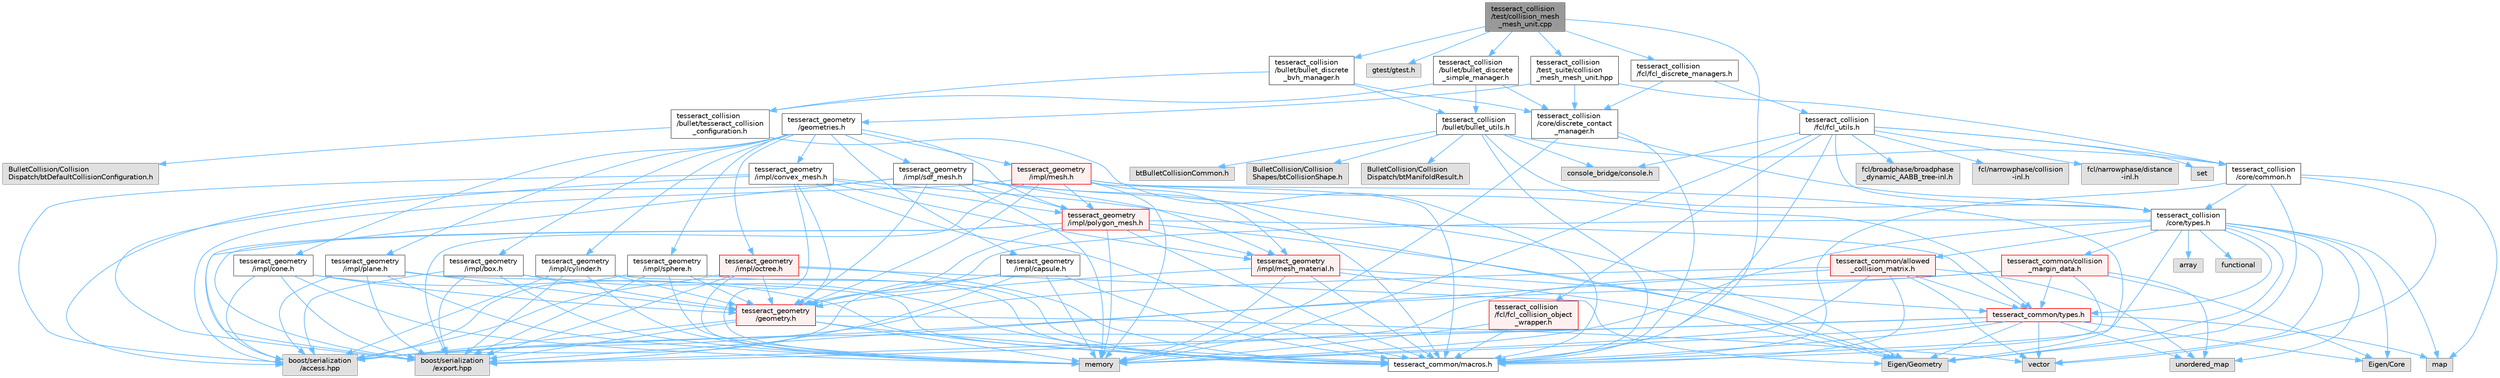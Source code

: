 digraph "tesseract_collision/test/collision_mesh_mesh_unit.cpp"
{
 // LATEX_PDF_SIZE
  bgcolor="transparent";
  edge [fontname=Helvetica,fontsize=10,labelfontname=Helvetica,labelfontsize=10];
  node [fontname=Helvetica,fontsize=10,shape=box,height=0.2,width=0.4];
  Node1 [label="tesseract_collision\l/test/collision_mesh\l_mesh_unit.cpp",height=0.2,width=0.4,color="gray40", fillcolor="grey60", style="filled", fontcolor="black",tooltip=" "];
  Node1 -> Node2 [color="steelblue1",style="solid"];
  Node2 [label="tesseract_common/macros.h",height=0.2,width=0.4,color="grey40", fillcolor="white", style="filled",URL="$de/d3c/macros_8h.html",tooltip="Common Tesseract Macros."];
  Node1 -> Node3 [color="steelblue1",style="solid"];
  Node3 [label="gtest/gtest.h",height=0.2,width=0.4,color="grey60", fillcolor="#E0E0E0", style="filled",tooltip=" "];
  Node1 -> Node4 [color="steelblue1",style="solid"];
  Node4 [label="tesseract_collision\l/test_suite/collision\l_mesh_mesh_unit.hpp",height=0.2,width=0.4,color="grey40", fillcolor="white", style="filled",URL="$da/dd9/collision__mesh__mesh__unit_8hpp.html",tooltip=" "];
  Node4 -> Node5 [color="steelblue1",style="solid"];
  Node5 [label="tesseract_collision\l/core/discrete_contact\l_manager.h",height=0.2,width=0.4,color="grey40", fillcolor="white", style="filled",URL="$db/d35/discrete__contact__manager_8h.html",tooltip="This is the discrete contact manager base class."];
  Node5 -> Node2 [color="steelblue1",style="solid"];
  Node5 -> Node6 [color="steelblue1",style="solid"];
  Node6 [label="memory",height=0.2,width=0.4,color="grey60", fillcolor="#E0E0E0", style="filled",tooltip=" "];
  Node5 -> Node7 [color="steelblue1",style="solid"];
  Node7 [label="tesseract_collision\l/core/types.h",height=0.2,width=0.4,color="grey40", fillcolor="white", style="filled",URL="$d3/db3/tesseract__collision_2core_2include_2tesseract__collision_2core_2types_8h.html",tooltip="Tesseracts Collision Common Types."];
  Node7 -> Node2 [color="steelblue1",style="solid"];
  Node7 -> Node8 [color="steelblue1",style="solid"];
  Node8 [label="Eigen/Core",height=0.2,width=0.4,color="grey60", fillcolor="#E0E0E0", style="filled",tooltip=" "];
  Node7 -> Node9 [color="steelblue1",style="solid"];
  Node9 [label="Eigen/Geometry",height=0.2,width=0.4,color="grey60", fillcolor="#E0E0E0", style="filled",tooltip=" "];
  Node7 -> Node10 [color="steelblue1",style="solid"];
  Node10 [label="vector",height=0.2,width=0.4,color="grey60", fillcolor="#E0E0E0", style="filled",tooltip=" "];
  Node7 -> Node6 [color="steelblue1",style="solid"];
  Node7 -> Node11 [color="steelblue1",style="solid"];
  Node11 [label="map",height=0.2,width=0.4,color="grey60", fillcolor="#E0E0E0", style="filled",tooltip=" "];
  Node7 -> Node12 [color="steelblue1",style="solid"];
  Node12 [label="array",height=0.2,width=0.4,color="grey60", fillcolor="#E0E0E0", style="filled",tooltip=" "];
  Node7 -> Node13 [color="steelblue1",style="solid"];
  Node13 [label="unordered_map",height=0.2,width=0.4,color="grey60", fillcolor="#E0E0E0", style="filled",tooltip=" "];
  Node7 -> Node14 [color="steelblue1",style="solid"];
  Node14 [label="functional",height=0.2,width=0.4,color="grey60", fillcolor="#E0E0E0", style="filled",tooltip=" "];
  Node7 -> Node15 [color="steelblue1",style="solid"];
  Node15 [label="tesseract_geometry\l/geometry.h",height=0.2,width=0.4,color="red", fillcolor="#FFF0F0", style="filled",URL="$d0/da6/tesseract__geometry_2include_2tesseract__geometry_2geometry_8h.html",tooltip="Tesseract Geometries."];
  Node15 -> Node2 [color="steelblue1",style="solid"];
  Node15 -> Node16 [color="steelblue1",style="solid"];
  Node16 [label="boost/serialization\l/access.hpp",height=0.2,width=0.4,color="grey60", fillcolor="#E0E0E0", style="filled",tooltip=" "];
  Node15 -> Node17 [color="steelblue1",style="solid"];
  Node17 [label="boost/serialization\l/export.hpp",height=0.2,width=0.4,color="grey60", fillcolor="#E0E0E0", style="filled",tooltip=" "];
  Node15 -> Node6 [color="steelblue1",style="solid"];
  Node15 -> Node10 [color="steelblue1",style="solid"];
  Node7 -> Node20 [color="steelblue1",style="solid"];
  Node20 [label="tesseract_common/types.h",height=0.2,width=0.4,color="red", fillcolor="#FFF0F0", style="filled",URL="$dd/ddb/tesseract__common_2include_2tesseract__common_2types_8h.html",tooltip="Common Tesseract Types."];
  Node20 -> Node2 [color="steelblue1",style="solid"];
  Node20 -> Node16 [color="steelblue1",style="solid"];
  Node20 -> Node8 [color="steelblue1",style="solid"];
  Node20 -> Node9 [color="steelblue1",style="solid"];
  Node20 -> Node10 [color="steelblue1",style="solid"];
  Node20 -> Node6 [color="steelblue1",style="solid"];
  Node20 -> Node11 [color="steelblue1",style="solid"];
  Node20 -> Node13 [color="steelblue1",style="solid"];
  Node20 -> Node17 [color="steelblue1",style="solid"];
  Node7 -> Node25 [color="steelblue1",style="solid"];
  Node25 [label="tesseract_common/collision\l_margin_data.h",height=0.2,width=0.4,color="red", fillcolor="#FFF0F0", style="filled",URL="$d4/da8/collision__margin__data_8h.html",tooltip="This is used to store collision margin information."];
  Node25 -> Node2 [color="steelblue1",style="solid"];
  Node25 -> Node16 [color="steelblue1",style="solid"];
  Node25 -> Node8 [color="steelblue1",style="solid"];
  Node25 -> Node13 [color="steelblue1",style="solid"];
  Node25 -> Node20 [color="steelblue1",style="solid"];
  Node25 -> Node17 [color="steelblue1",style="solid"];
  Node7 -> Node33 [color="steelblue1",style="solid"];
  Node33 [label="tesseract_common/allowed\l_collision_matrix.h",height=0.2,width=0.4,color="red", fillcolor="#FFF0F0", style="filled",URL="$d2/d01/allowed__collision__matrix_8h.html",tooltip=" "];
  Node33 -> Node2 [color="steelblue1",style="solid"];
  Node33 -> Node16 [color="steelblue1",style="solid"];
  Node33 -> Node10 [color="steelblue1",style="solid"];
  Node33 -> Node6 [color="steelblue1",style="solid"];
  Node33 -> Node13 [color="steelblue1",style="solid"];
  Node33 -> Node20 [color="steelblue1",style="solid"];
  Node33 -> Node17 [color="steelblue1",style="solid"];
  Node4 -> Node35 [color="steelblue1",style="solid"];
  Node35 [label="tesseract_collision\l/core/common.h",height=0.2,width=0.4,color="grey40", fillcolor="white", style="filled",URL="$dc/d54/common_8h.html",tooltip="This is a collection of common methods."];
  Node35 -> Node2 [color="steelblue1",style="solid"];
  Node35 -> Node11 [color="steelblue1",style="solid"];
  Node35 -> Node10 [color="steelblue1",style="solid"];
  Node35 -> Node9 [color="steelblue1",style="solid"];
  Node35 -> Node7 [color="steelblue1",style="solid"];
  Node4 -> Node36 [color="steelblue1",style="solid"];
  Node36 [label="tesseract_geometry\l/geometries.h",height=0.2,width=0.4,color="grey40", fillcolor="white", style="filled",URL="$d4/ddb/geometries_8h.html",tooltip="Tesseract Geometries."];
  Node36 -> Node37 [color="steelblue1",style="solid"];
  Node37 [label="tesseract_geometry\l/impl/box.h",height=0.2,width=0.4,color="grey40", fillcolor="white", style="filled",URL="$df/d9e/tesseract__geometry_2include_2tesseract__geometry_2impl_2box_8h.html",tooltip="Tesseract Box Geometry."];
  Node37 -> Node2 [color="steelblue1",style="solid"];
  Node37 -> Node16 [color="steelblue1",style="solid"];
  Node37 -> Node17 [color="steelblue1",style="solid"];
  Node37 -> Node6 [color="steelblue1",style="solid"];
  Node37 -> Node15 [color="steelblue1",style="solid"];
  Node36 -> Node38 [color="steelblue1",style="solid"];
  Node38 [label="tesseract_geometry\l/impl/capsule.h",height=0.2,width=0.4,color="grey40", fillcolor="white", style="filled",URL="$d8/d2b/tesseract__geometry_2include_2tesseract__geometry_2impl_2capsule_8h.html",tooltip="Tesseract Capsule Geometry."];
  Node38 -> Node2 [color="steelblue1",style="solid"];
  Node38 -> Node16 [color="steelblue1",style="solid"];
  Node38 -> Node17 [color="steelblue1",style="solid"];
  Node38 -> Node6 [color="steelblue1",style="solid"];
  Node38 -> Node15 [color="steelblue1",style="solid"];
  Node36 -> Node39 [color="steelblue1",style="solid"];
  Node39 [label="tesseract_geometry\l/impl/cone.h",height=0.2,width=0.4,color="grey40", fillcolor="white", style="filled",URL="$dc/df2/tesseract__geometry_2include_2tesseract__geometry_2impl_2cone_8h.html",tooltip="Tesseract Cone Geometry."];
  Node39 -> Node2 [color="steelblue1",style="solid"];
  Node39 -> Node16 [color="steelblue1",style="solid"];
  Node39 -> Node17 [color="steelblue1",style="solid"];
  Node39 -> Node6 [color="steelblue1",style="solid"];
  Node39 -> Node15 [color="steelblue1",style="solid"];
  Node36 -> Node40 [color="steelblue1",style="solid"];
  Node40 [label="tesseract_geometry\l/impl/convex_mesh.h",height=0.2,width=0.4,color="grey40", fillcolor="white", style="filled",URL="$de/dd2/tesseract__geometry_2include_2tesseract__geometry_2impl_2convex__mesh_8h.html",tooltip="Tesseract Convex Mesh Geometry."];
  Node40 -> Node2 [color="steelblue1",style="solid"];
  Node40 -> Node16 [color="steelblue1",style="solid"];
  Node40 -> Node17 [color="steelblue1",style="solid"];
  Node40 -> Node9 [color="steelblue1",style="solid"];
  Node40 -> Node6 [color="steelblue1",style="solid"];
  Node40 -> Node15 [color="steelblue1",style="solid"];
  Node40 -> Node41 [color="steelblue1",style="solid"];
  Node41 [label="tesseract_geometry\l/impl/mesh_material.h",height=0.2,width=0.4,color="red", fillcolor="#FFF0F0", style="filled",URL="$df/d8e/mesh__material_8h.html",tooltip="Tesseract Mesh Material read from a mesh file."];
  Node41 -> Node2 [color="steelblue1",style="solid"];
  Node41 -> Node9 [color="steelblue1",style="solid"];
  Node41 -> Node6 [color="steelblue1",style="solid"];
  Node41 -> Node15 [color="steelblue1",style="solid"];
  Node41 -> Node20 [color="steelblue1",style="solid"];
  Node40 -> Node43 [color="steelblue1",style="solid"];
  Node43 [label="tesseract_geometry\l/impl/polygon_mesh.h",height=0.2,width=0.4,color="red", fillcolor="#FFF0F0", style="filled",URL="$d2/deb/polygon__mesh_8h.html",tooltip="Tesseract Polygon Mesh Geometry."];
  Node43 -> Node2 [color="steelblue1",style="solid"];
  Node43 -> Node16 [color="steelblue1",style="solid"];
  Node43 -> Node17 [color="steelblue1",style="solid"];
  Node43 -> Node9 [color="steelblue1",style="solid"];
  Node43 -> Node6 [color="steelblue1",style="solid"];
  Node43 -> Node20 [color="steelblue1",style="solid"];
  Node43 -> Node15 [color="steelblue1",style="solid"];
  Node43 -> Node41 [color="steelblue1",style="solid"];
  Node36 -> Node53 [color="steelblue1",style="solid"];
  Node53 [label="tesseract_geometry\l/impl/cylinder.h",height=0.2,width=0.4,color="grey40", fillcolor="white", style="filled",URL="$d8/d3b/tesseract__geometry_2include_2tesseract__geometry_2impl_2cylinder_8h.html",tooltip="Tesseract Cylinder Geometry."];
  Node53 -> Node2 [color="steelblue1",style="solid"];
  Node53 -> Node16 [color="steelblue1",style="solid"];
  Node53 -> Node17 [color="steelblue1",style="solid"];
  Node53 -> Node6 [color="steelblue1",style="solid"];
  Node53 -> Node15 [color="steelblue1",style="solid"];
  Node36 -> Node54 [color="steelblue1",style="solid"];
  Node54 [label="tesseract_geometry\l/impl/mesh.h",height=0.2,width=0.4,color="red", fillcolor="#FFF0F0", style="filled",URL="$d5/d93/tesseract__geometry_2include_2tesseract__geometry_2impl_2mesh_8h.html",tooltip="Tesseract Mesh Geometry."];
  Node54 -> Node2 [color="steelblue1",style="solid"];
  Node54 -> Node16 [color="steelblue1",style="solid"];
  Node54 -> Node17 [color="steelblue1",style="solid"];
  Node54 -> Node9 [color="steelblue1",style="solid"];
  Node54 -> Node6 [color="steelblue1",style="solid"];
  Node54 -> Node20 [color="steelblue1",style="solid"];
  Node54 -> Node15 [color="steelblue1",style="solid"];
  Node54 -> Node41 [color="steelblue1",style="solid"];
  Node54 -> Node43 [color="steelblue1",style="solid"];
  Node36 -> Node55 [color="steelblue1",style="solid"];
  Node55 [label="tesseract_geometry\l/impl/octree.h",height=0.2,width=0.4,color="red", fillcolor="#FFF0F0", style="filled",URL="$df/d5e/tesseract__geometry_2include_2tesseract__geometry_2impl_2octree_8h.html",tooltip="Tesseract Octree Geometry."];
  Node55 -> Node2 [color="steelblue1",style="solid"];
  Node55 -> Node16 [color="steelblue1",style="solid"];
  Node55 -> Node17 [color="steelblue1",style="solid"];
  Node55 -> Node9 [color="steelblue1",style="solid"];
  Node55 -> Node6 [color="steelblue1",style="solid"];
  Node55 -> Node15 [color="steelblue1",style="solid"];
  Node36 -> Node57 [color="steelblue1",style="solid"];
  Node57 [label="tesseract_geometry\l/impl/plane.h",height=0.2,width=0.4,color="grey40", fillcolor="white", style="filled",URL="$db/d8b/plane_8h.html",tooltip="Tesseract Plane Geometry."];
  Node57 -> Node2 [color="steelblue1",style="solid"];
  Node57 -> Node16 [color="steelblue1",style="solid"];
  Node57 -> Node17 [color="steelblue1",style="solid"];
  Node57 -> Node6 [color="steelblue1",style="solid"];
  Node57 -> Node15 [color="steelblue1",style="solid"];
  Node36 -> Node43 [color="steelblue1",style="solid"];
  Node36 -> Node58 [color="steelblue1",style="solid"];
  Node58 [label="tesseract_geometry\l/impl/sdf_mesh.h",height=0.2,width=0.4,color="grey40", fillcolor="white", style="filled",URL="$d2/d17/tesseract__geometry_2include_2tesseract__geometry_2impl_2sdf__mesh_8h.html",tooltip="Tesseract SDF Mesh Geometry."];
  Node58 -> Node2 [color="steelblue1",style="solid"];
  Node58 -> Node16 [color="steelblue1",style="solid"];
  Node58 -> Node17 [color="steelblue1",style="solid"];
  Node58 -> Node9 [color="steelblue1",style="solid"];
  Node58 -> Node6 [color="steelblue1",style="solid"];
  Node58 -> Node15 [color="steelblue1",style="solid"];
  Node58 -> Node41 [color="steelblue1",style="solid"];
  Node58 -> Node43 [color="steelblue1",style="solid"];
  Node36 -> Node59 [color="steelblue1",style="solid"];
  Node59 [label="tesseract_geometry\l/impl/sphere.h",height=0.2,width=0.4,color="grey40", fillcolor="white", style="filled",URL="$d8/db6/tesseract__geometry_2include_2tesseract__geometry_2impl_2sphere_8h.html",tooltip="Tesseract Sphere Geometry."];
  Node59 -> Node2 [color="steelblue1",style="solid"];
  Node59 -> Node16 [color="steelblue1",style="solid"];
  Node59 -> Node17 [color="steelblue1",style="solid"];
  Node59 -> Node6 [color="steelblue1",style="solid"];
  Node59 -> Node15 [color="steelblue1",style="solid"];
  Node1 -> Node60 [color="steelblue1",style="solid"];
  Node60 [label="tesseract_collision\l/bullet/bullet_discrete\l_simple_manager.h",height=0.2,width=0.4,color="grey40", fillcolor="white", style="filled",URL="$d3/dd2/bullet__discrete__simple__manager_8h.html",tooltip="Tesseract ROS Bullet discrete simple collision manager."];
  Node60 -> Node61 [color="steelblue1",style="solid"];
  Node61 [label="tesseract_collision\l/bullet/bullet_utils.h",height=0.2,width=0.4,color="grey40", fillcolor="white", style="filled",URL="$d6/d91/bullet__utils_8h.html",tooltip="Tesseract ROS Bullet environment utility function."];
  Node61 -> Node2 [color="steelblue1",style="solid"];
  Node61 -> Node62 [color="steelblue1",style="solid"];
  Node62 [label="BulletCollision/Collision\lShapes/btCollisionShape.h",height=0.2,width=0.4,color="grey60", fillcolor="#E0E0E0", style="filled",tooltip=" "];
  Node61 -> Node63 [color="steelblue1",style="solid"];
  Node63 [label="BulletCollision/Collision\lDispatch/btManifoldResult.h",height=0.2,width=0.4,color="grey60", fillcolor="#E0E0E0", style="filled",tooltip=" "];
  Node61 -> Node64 [color="steelblue1",style="solid"];
  Node64 [label="btBulletCollisionCommon.h",height=0.2,width=0.4,color="grey60", fillcolor="#E0E0E0", style="filled",tooltip=" "];
  Node61 -> Node65 [color="steelblue1",style="solid"];
  Node65 [label="console_bridge/console.h",height=0.2,width=0.4,color="grey60", fillcolor="#E0E0E0", style="filled",tooltip=" "];
  Node61 -> Node7 [color="steelblue1",style="solid"];
  Node61 -> Node35 [color="steelblue1",style="solid"];
  Node60 -> Node5 [color="steelblue1",style="solid"];
  Node60 -> Node66 [color="steelblue1",style="solid"];
  Node66 [label="tesseract_collision\l/bullet/tesseract_collision\l_configuration.h",height=0.2,width=0.4,color="grey40", fillcolor="white", style="filled",URL="$d0/d96/tesseract__collision__configuration_8h.html",tooltip="Modified bullet collision configuration."];
  Node66 -> Node2 [color="steelblue1",style="solid"];
  Node66 -> Node67 [color="steelblue1",style="solid"];
  Node67 [label="BulletCollision/Collision\lDispatch/btDefaultCollisionConfiguration.h",height=0.2,width=0.4,color="grey60", fillcolor="#E0E0E0", style="filled",tooltip=" "];
  Node1 -> Node68 [color="steelblue1",style="solid"];
  Node68 [label="tesseract_collision\l/bullet/bullet_discrete\l_bvh_manager.h",height=0.2,width=0.4,color="grey40", fillcolor="white", style="filled",URL="$df/d19/bullet__discrete__bvh__manager_8h.html",tooltip="Tesseract ROS Bullet discrete BVH collision manager."];
  Node68 -> Node61 [color="steelblue1",style="solid"];
  Node68 -> Node5 [color="steelblue1",style="solid"];
  Node68 -> Node66 [color="steelblue1",style="solid"];
  Node1 -> Node69 [color="steelblue1",style="solid"];
  Node69 [label="tesseract_collision\l/fcl/fcl_discrete_managers.h",height=0.2,width=0.4,color="grey40", fillcolor="white", style="filled",URL="$dc/d8d/fcl__discrete__managers_8h.html",tooltip="Tesseract ROS FCL contact checker implementation."];
  Node69 -> Node5 [color="steelblue1",style="solid"];
  Node69 -> Node70 [color="steelblue1",style="solid"];
  Node70 [label="tesseract_collision\l/fcl/fcl_utils.h",height=0.2,width=0.4,color="grey40", fillcolor="white", style="filled",URL="$d2/dde/fcl__utils_8h.html",tooltip="Tesseract ROS FCL Utility Functions."];
  Node70 -> Node2 [color="steelblue1",style="solid"];
  Node70 -> Node71 [color="steelblue1",style="solid"];
  Node71 [label="fcl/broadphase/broadphase\l_dynamic_AABB_tree-inl.h",height=0.2,width=0.4,color="grey60", fillcolor="#E0E0E0", style="filled",tooltip=" "];
  Node70 -> Node72 [color="steelblue1",style="solid"];
  Node72 [label="fcl/narrowphase/collision\l-inl.h",height=0.2,width=0.4,color="grey60", fillcolor="#E0E0E0", style="filled",tooltip=" "];
  Node70 -> Node73 [color="steelblue1",style="solid"];
  Node73 [label="fcl/narrowphase/distance\l-inl.h",height=0.2,width=0.4,color="grey60", fillcolor="#E0E0E0", style="filled",tooltip=" "];
  Node70 -> Node6 [color="steelblue1",style="solid"];
  Node70 -> Node74 [color="steelblue1",style="solid"];
  Node74 [label="set",height=0.2,width=0.4,color="grey60", fillcolor="#E0E0E0", style="filled",tooltip=" "];
  Node70 -> Node65 [color="steelblue1",style="solid"];
  Node70 -> Node7 [color="steelblue1",style="solid"];
  Node70 -> Node35 [color="steelblue1",style="solid"];
  Node70 -> Node75 [color="steelblue1",style="solid"];
  Node75 [label="tesseract_collision\l/fcl/fcl_collision_object\l_wrapper.h",height=0.2,width=0.4,color="red", fillcolor="#FFF0F0", style="filled",URL="$d9/d9f/fcl__collision__object__wrapper_8h.html",tooltip="Collision Object Wrapper to modify AABB with contact distance threshold."];
  Node75 -> Node2 [color="steelblue1",style="solid"];
  Node75 -> Node6 [color="steelblue1",style="solid"];
}
